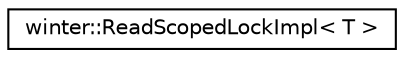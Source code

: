digraph "类继承关系图"
{
 // LATEX_PDF_SIZE
  edge [fontname="Helvetica",fontsize="10",labelfontname="Helvetica",labelfontsize="10"];
  node [fontname="Helvetica",fontsize="10",shape=record];
  rankdir="LR";
  Node0 [label="winter::ReadScopedLockImpl\< T \>",height=0.2,width=0.4,color="black", fillcolor="white", style="filled",URL="$structwinter_1_1ReadScopedLockImpl.html",tooltip="局部读锁模板实现"];
}
